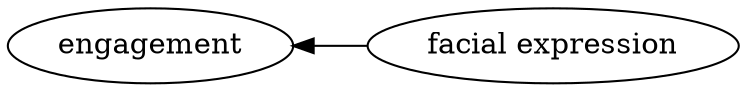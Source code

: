 digraph Test {
	rankdir=RL
	size="10,10"
	overlap=false
	splines=true
	{rank=same; "facial expression";}
	{rank=same; "engagement";}
	"facial expression" [href="https://scholar.google.com/scholar?hl=en&q=The%20Additive%20Value%20of%20Multimodal%20Features%20for%20Predicting%20Engagement,%20Frustration,%20and%20Learning%20during%20Tutoring" target=_blank]
	"facial expression" -> engagement
}
